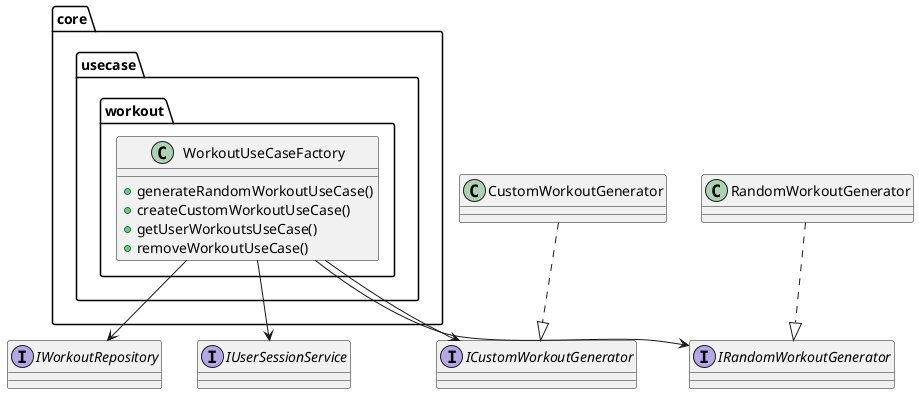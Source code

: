 @startuml

package "core.usecase.workout" {
  class WorkoutUseCaseFactory {
    +generateRandomWorkoutUseCase()
    +createCustomWorkoutUseCase()
    +getUserWorkoutsUseCase()
    +removeWorkoutUseCase()
  }
}

interface IWorkoutRepository
interface IUserSessionService
interface ICustomWorkoutGenerator
interface IRandomWorkoutGenerator

class RandomWorkoutGenerator
class CustomWorkoutGenerator

WorkoutUseCaseFactory --> IWorkoutRepository
WorkoutUseCaseFactory --> IUserSessionService
WorkoutUseCaseFactory --> ICustomWorkoutGenerator
WorkoutUseCaseFactory --> IRandomWorkoutGenerator

RandomWorkoutGenerator ..|> IRandomWorkoutGenerator
CustomWorkoutGenerator ..|> ICustomWorkoutGenerator

@enduml
